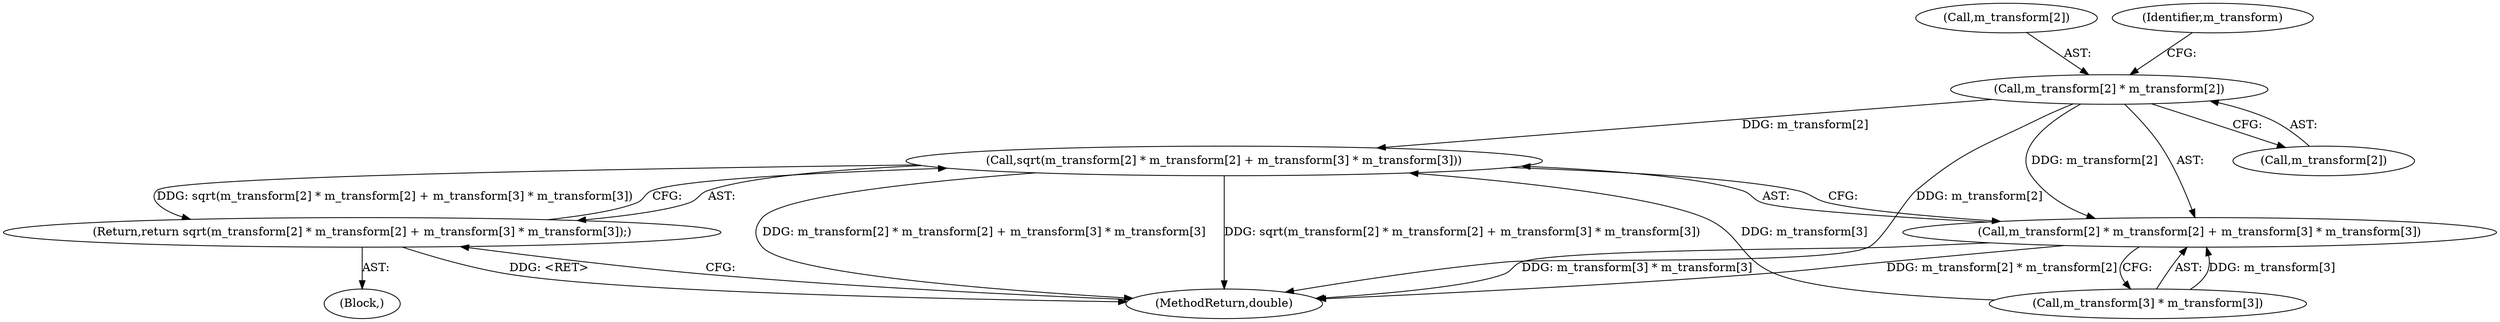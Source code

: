 digraph "1_Chrome_44f1431b20c16d8f8da0ce8ff7bbf2adddcdd785_5@array" {
"1000105" [label="(Call,m_transform[2] * m_transform[2])"];
"1000103" [label="(Call,sqrt(m_transform[2] * m_transform[2] + m_transform[3] * m_transform[3]))"];
"1000102" [label="(Return,return sqrt(m_transform[2] * m_transform[2] + m_transform[3] * m_transform[3]);)"];
"1000104" [label="(Call,m_transform[2] * m_transform[2] + m_transform[3] * m_transform[3])"];
"1000109" [label="(Call,m_transform[2])"];
"1000101" [label="(Block,)"];
"1000102" [label="(Return,return sqrt(m_transform[2] * m_transform[2] + m_transform[3] * m_transform[3]);)"];
"1000119" [label="(MethodReturn,double)"];
"1000104" [label="(Call,m_transform[2] * m_transform[2] + m_transform[3] * m_transform[3])"];
"1000103" [label="(Call,sqrt(m_transform[2] * m_transform[2] + m_transform[3] * m_transform[3]))"];
"1000112" [label="(Call,m_transform[3] * m_transform[3])"];
"1000105" [label="(Call,m_transform[2] * m_transform[2])"];
"1000106" [label="(Call,m_transform[2])"];
"1000114" [label="(Identifier,m_transform)"];
"1000105" -> "1000104"  [label="AST: "];
"1000105" -> "1000109"  [label="CFG: "];
"1000106" -> "1000105"  [label="AST: "];
"1000109" -> "1000105"  [label="AST: "];
"1000114" -> "1000105"  [label="CFG: "];
"1000105" -> "1000119"  [label="DDG: m_transform[2]"];
"1000105" -> "1000103"  [label="DDG: m_transform[2]"];
"1000105" -> "1000104"  [label="DDG: m_transform[2]"];
"1000103" -> "1000102"  [label="AST: "];
"1000103" -> "1000104"  [label="CFG: "];
"1000104" -> "1000103"  [label="AST: "];
"1000102" -> "1000103"  [label="CFG: "];
"1000103" -> "1000119"  [label="DDG: m_transform[2] * m_transform[2] + m_transform[3] * m_transform[3]"];
"1000103" -> "1000119"  [label="DDG: sqrt(m_transform[2] * m_transform[2] + m_transform[3] * m_transform[3])"];
"1000103" -> "1000102"  [label="DDG: sqrt(m_transform[2] * m_transform[2] + m_transform[3] * m_transform[3])"];
"1000112" -> "1000103"  [label="DDG: m_transform[3]"];
"1000102" -> "1000101"  [label="AST: "];
"1000119" -> "1000102"  [label="CFG: "];
"1000102" -> "1000119"  [label="DDG: <RET>"];
"1000104" -> "1000112"  [label="CFG: "];
"1000112" -> "1000104"  [label="AST: "];
"1000104" -> "1000119"  [label="DDG: m_transform[2] * m_transform[2]"];
"1000104" -> "1000119"  [label="DDG: m_transform[3] * m_transform[3]"];
"1000112" -> "1000104"  [label="DDG: m_transform[3]"];
}
